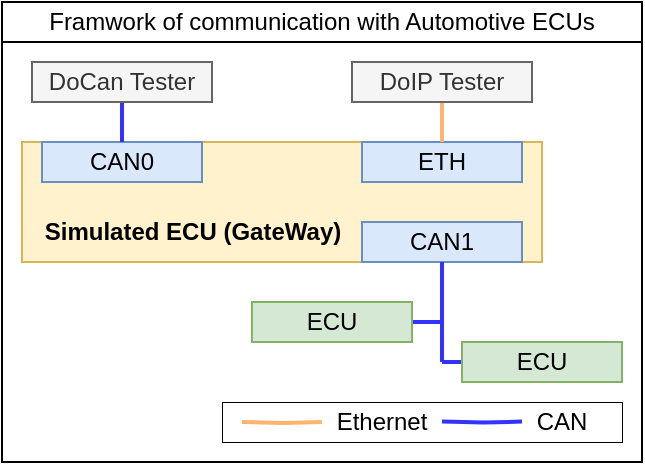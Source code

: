 <mxfile version="20.8.16" type="device"><diagram name="第 1 页" id="zoAN-wUiO6vyIv2XcCPu"><mxGraphModel dx="978" dy="571" grid="1" gridSize="10" guides="1" tooltips="1" connect="1" arrows="1" fold="1" page="1" pageScale="1" pageWidth="850" pageHeight="1100" math="0" shadow="0"><root><mxCell id="0"/><mxCell id="1" parent="0"/><mxCell id="yKR9ye6ihidKic8HZGnj-3" value="" style="rounded=0;whiteSpace=wrap;html=1;strokeWidth=0.5;fillColor=none;" vertex="1" parent="1"><mxGeometry x="330" y="400" width="200" height="20" as="geometry"/></mxCell><mxCell id="SPGBoxp2QznzhK9aGsC3-26" value="" style="rounded=0;whiteSpace=wrap;html=1;fillColor=none;gradientColor=default;" parent="1" vertex="1"><mxGeometry x="220" y="220" width="320" height="210" as="geometry"/></mxCell><mxCell id="SPGBoxp2QznzhK9aGsC3-1" value="" style="rounded=0;whiteSpace=wrap;html=1;fillColor=#fff2cc;strokeColor=#d6b656;" parent="1" vertex="1"><mxGeometry x="230" y="270" width="260" height="60" as="geometry"/></mxCell><mxCell id="SPGBoxp2QznzhK9aGsC3-2" value="CAN0" style="rounded=0;whiteSpace=wrap;html=1;fillColor=#dae8fc;strokeColor=#6c8ebf;" parent="1" vertex="1"><mxGeometry x="240" y="270" width="80" height="20" as="geometry"/></mxCell><mxCell id="SPGBoxp2QznzhK9aGsC3-3" value="CAN1" style="rounded=0;whiteSpace=wrap;html=1;fillColor=#dae8fc;strokeColor=#6c8ebf;" parent="1" vertex="1"><mxGeometry x="400" y="310" width="80" height="20" as="geometry"/></mxCell><mxCell id="SPGBoxp2QznzhK9aGsC3-4" value="ETH" style="rounded=0;whiteSpace=wrap;html=1;fillColor=#dae8fc;strokeColor=#6c8ebf;" parent="1" vertex="1"><mxGeometry x="400" y="270" width="80" height="20" as="geometry"/></mxCell><mxCell id="SPGBoxp2QznzhK9aGsC3-6" value="" style="edgeStyle=orthogonalEdgeStyle;rounded=0;orthogonalLoop=1;jettySize=auto;html=1;strokeColor=#3333FF;strokeWidth=2;endArrow=none;endFill=0;exitX=0.5;exitY=1;exitDx=0;exitDy=0;" parent="1" source="SPGBoxp2QznzhK9aGsC3-5" target="SPGBoxp2QznzhK9aGsC3-2" edge="1"><mxGeometry relative="1" as="geometry"><mxPoint x="280" y="200" as="sourcePoint"/></mxGeometry></mxCell><mxCell id="SPGBoxp2QznzhK9aGsC3-5" value="DoCan Tester" style="rounded=0;whiteSpace=wrap;html=1;fillColor=#f5f5f5;strokeColor=#666666;fontColor=#333333;" parent="1" vertex="1"><mxGeometry x="235" y="230" width="90" height="20" as="geometry"/></mxCell><mxCell id="SPGBoxp2QznzhK9aGsC3-8" value="" style="edgeStyle=orthogonalEdgeStyle;rounded=0;orthogonalLoop=1;jettySize=auto;html=1;strokeColor=#FFB570;strokeWidth=2;endArrow=none;endFill=0;" parent="1" source="SPGBoxp2QznzhK9aGsC3-7" target="SPGBoxp2QznzhK9aGsC3-4" edge="1"><mxGeometry relative="1" as="geometry"/></mxCell><mxCell id="SPGBoxp2QznzhK9aGsC3-7" value="DoIP Tester" style="rounded=0;whiteSpace=wrap;html=1;fillColor=#f5f5f5;strokeColor=#666666;fontColor=#333333;" parent="1" vertex="1"><mxGeometry x="395" y="230" width="90" height="20" as="geometry"/></mxCell><mxCell id="SPGBoxp2QznzhK9aGsC3-11" value="" style="endArrow=none;html=1;rounded=0;strokeWidth=2;strokeColor=#3333FF;" parent="1" edge="1"><mxGeometry width="50" height="50" relative="1" as="geometry"><mxPoint x="440" y="380" as="sourcePoint"/><mxPoint x="440" y="330" as="targetPoint"/></mxGeometry></mxCell><mxCell id="SPGBoxp2QznzhK9aGsC3-12" value="" style="endArrow=none;html=1;rounded=0;strokeWidth=2;strokeColor=#3333FF;startArrow=none;" parent="1" edge="1" source="SPGBoxp2QznzhK9aGsC3-15"><mxGeometry width="50" height="50" relative="1" as="geometry"><mxPoint x="440" y="380" as="sourcePoint"/><mxPoint x="520" y="380" as="targetPoint"/></mxGeometry></mxCell><mxCell id="SPGBoxp2QznzhK9aGsC3-13" value="" style="endArrow=none;html=1;rounded=0;strokeWidth=2;strokeColor=#3333FF;startArrow=none;" parent="1" edge="1" source="SPGBoxp2QznzhK9aGsC3-16"><mxGeometry width="50" height="50" relative="1" as="geometry"><mxPoint x="360" y="360" as="sourcePoint"/><mxPoint x="440" y="360" as="targetPoint"/></mxGeometry></mxCell><mxCell id="SPGBoxp2QznzhK9aGsC3-18" value="&lt;b&gt;Simulated ECU (GateWay)&lt;/b&gt;" style="text;html=1;align=center;verticalAlign=middle;resizable=0;points=[];autosize=1;strokeColor=none;fillColor=none;" parent="1" vertex="1"><mxGeometry x="230" y="300" width="170" height="30" as="geometry"/></mxCell><mxCell id="SPGBoxp2QznzhK9aGsC3-21" value="" style="edgeStyle=orthogonalEdgeStyle;rounded=0;orthogonalLoop=1;jettySize=auto;html=1;strokeColor=#3333FF;strokeWidth=2;endArrow=none;endFill=0;" parent="1" edge="1"><mxGeometry relative="1" as="geometry"><mxPoint x="440" y="409.8" as="sourcePoint"/><mxPoint x="480" y="409.8" as="targetPoint"/></mxGeometry></mxCell><mxCell id="SPGBoxp2QznzhK9aGsC3-22" value="" style="edgeStyle=orthogonalEdgeStyle;rounded=0;orthogonalLoop=1;jettySize=auto;html=1;strokeColor=#FFB570;strokeWidth=2;endArrow=none;endFill=0;" parent="1" edge="1"><mxGeometry relative="1" as="geometry"><mxPoint x="340" y="410" as="sourcePoint"/><mxPoint x="380" y="410" as="targetPoint"/></mxGeometry></mxCell><mxCell id="SPGBoxp2QznzhK9aGsC3-25" value="Ethernet" style="rounded=0;whiteSpace=wrap;html=1;strokeColor=none;fillColor=none;" parent="1" vertex="1"><mxGeometry x="390" y="390" width="40" height="40" as="geometry"/></mxCell><mxCell id="SPGBoxp2QznzhK9aGsC3-24" value="CAN" style="rounded=0;whiteSpace=wrap;html=1;strokeColor=none;fillColor=none;" parent="1" vertex="1"><mxGeometry x="480" y="400" width="40" height="20" as="geometry"/></mxCell><mxCell id="yKR9ye6ihidKic8HZGnj-1" value="" style="endArrow=none;html=1;rounded=0;strokeWidth=2;strokeColor=#3333FF;" edge="1" parent="1" target="SPGBoxp2QznzhK9aGsC3-16"><mxGeometry width="50" height="50" relative="1" as="geometry"><mxPoint x="360" y="360" as="sourcePoint"/><mxPoint x="440" y="360" as="targetPoint"/></mxGeometry></mxCell><mxCell id="SPGBoxp2QznzhK9aGsC3-16" value="ECU" style="rounded=0;whiteSpace=wrap;html=1;fillColor=#d5e8d4;strokeColor=#82b366;" parent="1" vertex="1"><mxGeometry x="345" y="350" width="80" height="20" as="geometry"/></mxCell><mxCell id="yKR9ye6ihidKic8HZGnj-4" value="" style="endArrow=none;html=1;rounded=0;strokeWidth=2;strokeColor=#3333FF;" edge="1" parent="1" target="SPGBoxp2QznzhK9aGsC3-15"><mxGeometry width="50" height="50" relative="1" as="geometry"><mxPoint x="440" y="380" as="sourcePoint"/><mxPoint x="520" y="380" as="targetPoint"/></mxGeometry></mxCell><mxCell id="SPGBoxp2QznzhK9aGsC3-15" value="ECU" style="rounded=0;whiteSpace=wrap;html=1;fillColor=#d5e8d4;strokeColor=#82b366;" parent="1" vertex="1"><mxGeometry x="450" y="370" width="80" height="20" as="geometry"/></mxCell><mxCell id="yKR9ye6ihidKic8HZGnj-6" value="Framwork of communication with Automotive ECUs" style="rounded=0;whiteSpace=wrap;html=1;strokeWidth=1;fillColor=none;" vertex="1" parent="1"><mxGeometry x="220" y="200" width="320" height="20" as="geometry"/></mxCell></root></mxGraphModel></diagram></mxfile>